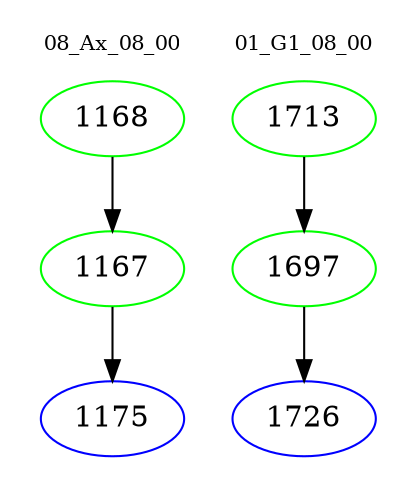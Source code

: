 digraph{
subgraph cluster_0 {
color = white
label = "08_Ax_08_00";
fontsize=10;
T0_1168 [label="1168", color="green"]
T0_1168 -> T0_1167 [color="black"]
T0_1167 [label="1167", color="green"]
T0_1167 -> T0_1175 [color="black"]
T0_1175 [label="1175", color="blue"]
}
subgraph cluster_1 {
color = white
label = "01_G1_08_00";
fontsize=10;
T1_1713 [label="1713", color="green"]
T1_1713 -> T1_1697 [color="black"]
T1_1697 [label="1697", color="green"]
T1_1697 -> T1_1726 [color="black"]
T1_1726 [label="1726", color="blue"]
}
}
